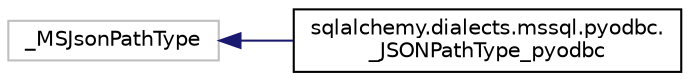 digraph "Graphical Class Hierarchy"
{
 // LATEX_PDF_SIZE
  edge [fontname="Helvetica",fontsize="10",labelfontname="Helvetica",labelfontsize="10"];
  node [fontname="Helvetica",fontsize="10",shape=record];
  rankdir="LR";
  Node597 [label="_MSJsonPathType",height=0.2,width=0.4,color="grey75", fillcolor="white", style="filled",tooltip=" "];
  Node597 -> Node0 [dir="back",color="midnightblue",fontsize="10",style="solid",fontname="Helvetica"];
  Node0 [label="sqlalchemy.dialects.mssql.pyodbc.\l_JSONPathType_pyodbc",height=0.2,width=0.4,color="black", fillcolor="white", style="filled",URL="$classsqlalchemy_1_1dialects_1_1mssql_1_1pyodbc_1_1__JSONPathType__pyodbc.html",tooltip=" "];
}
